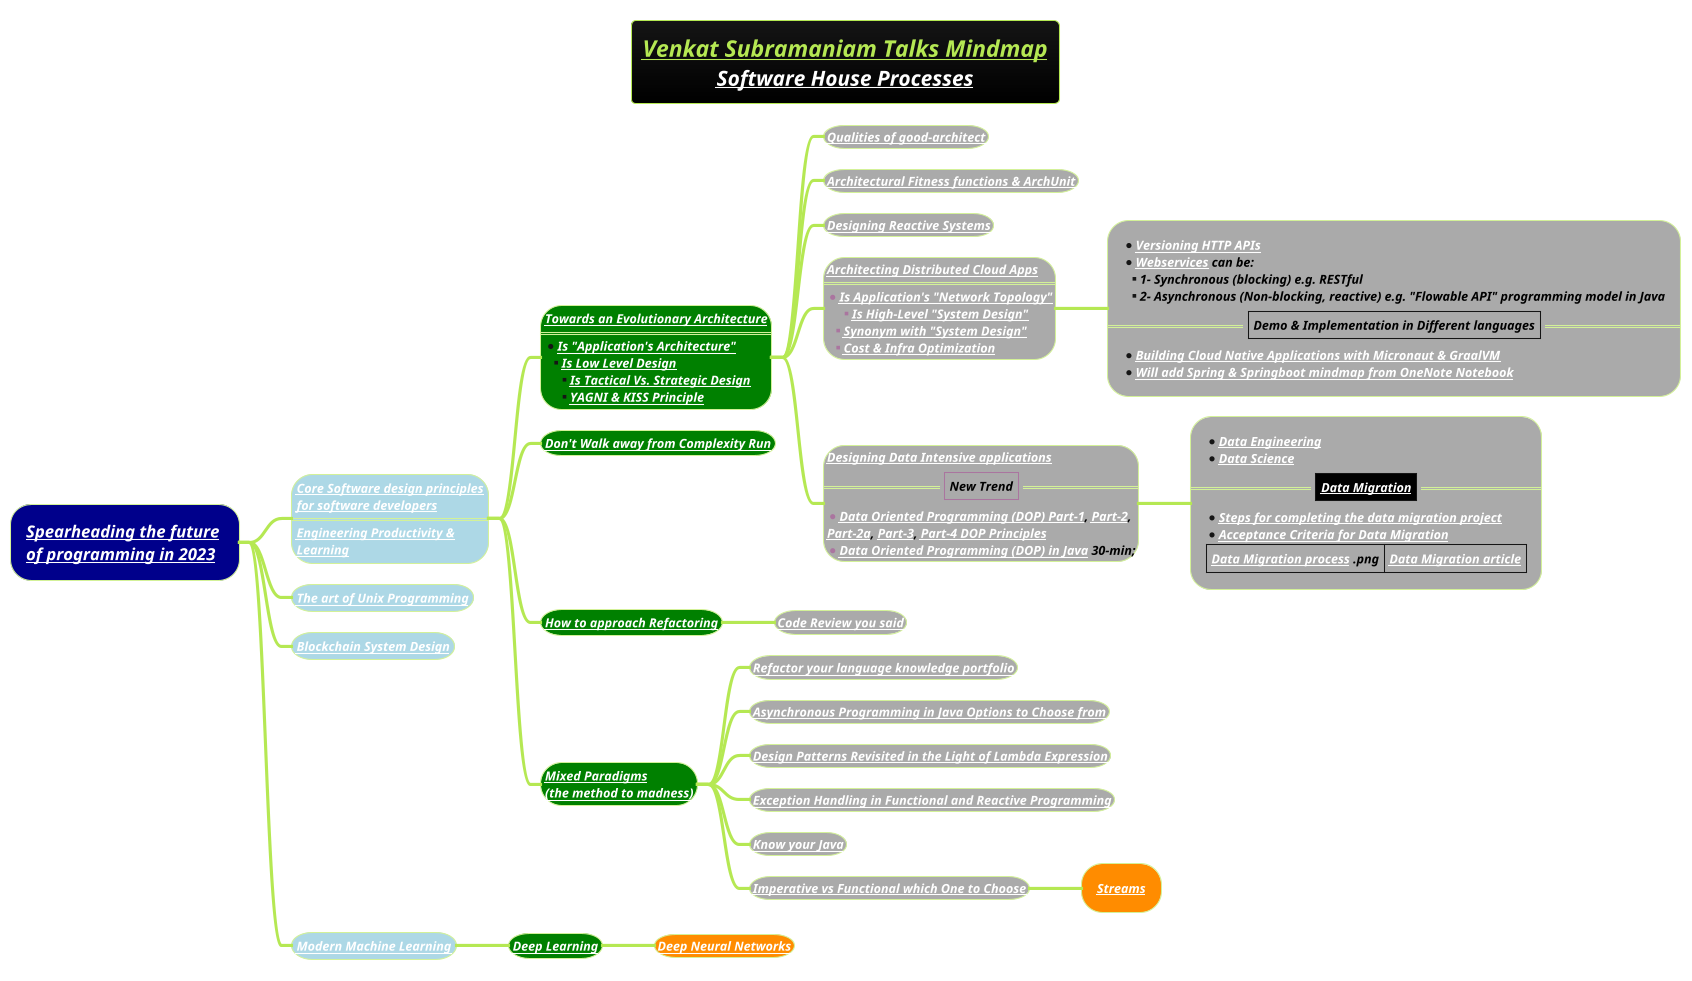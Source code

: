 @startmindmap
title =<i><b><u><size:18>Venkat Subramaniam Talks Mindmap \n<i>[[docs/1-business-analyst/client-management/software-house/Software-House-Processes.puml Software House Processes]]
!theme hacker

*[#darkblue] <i><color #black>[[docs/3-programming-languages/Venkat-Subramaniam/Spearheading-the-future-of-programming-2023.puml Spearheading the future]] \n<i><color #black>[[docs/3-programming-languages/Venkat-Subramaniam/Spearheading-the-future-of-programming-2023.puml of programming in 2023]]
**[#lightblue]:<color:white><i><size:12>[[docs/3-programming-languages/Venkat-Subramaniam/Core-Software-design-principles-for-software-developers.puml Core Software design principles]]
<color:white><i><size:12>[[docs/3-programming-languages/Venkat-Subramaniam/Core-Software-design-principles-for-software-developers.puml for software developers]]
====
<b><i><color #black><size:12>[[docs/3-programming-languages/Venkat-Subramaniam/Engineering-Productivity-and-Learning.puml Engineering Productivity &]]
<b><i><color #black><size:12>[[docs/3-programming-languages/Venkat-Subramaniam/Engineering-Productivity-and-Learning.puml Learning]];

***[#green]:<b><i><color #black><size:12>[[docs/3-programming-languages/Venkat-Subramaniam/Towards-an-Evolutionary-Architecture.puml Towards an Evolutionary Architecture]]
====
*<b><i><color #black><size:12>[[docs/3-programming-languages/Venkat-Subramaniam/images/img_149.png Is "Application's Architecture"]]
**<b><i><color #black><size:12>[[docs/3-programming-languages/Venkat-Subramaniam/Towards-an-Evolutionary-Architecture.puml Is Low Level Design]]
***<b><i><color #black><size:12>[[docs/3-programming-languages/Venkat-Subramaniam/Core-Software-design-principles-for-software-developers.puml Is Tactical Vs. Strategic Design]]
***<b><i><color #black><size:12>[[docs/3-programming-languages/Venkat-Subramaniam/Towards-an-Evolutionary-Architecture.puml YAGNI & KISS Principle]];

****[#a] <b><i><color #black><size:12>[[docs/3-programming-languages/Venkat-Subramaniam/Qualities-of-good-architect.puml Qualities of good-architect]]
****[#a] <b><i><color #black><size:12>[[docs/3-programming-languages/Venkat-Subramaniam/Qualities-of-good-architect.puml Architectural Fitness functions & ArchUnit]]
****[#a] <b><i><color #black><size:12>[[docs/3-programming-languages/Venkat-Subramaniam/Designing-Reactive-Systems.puml Designing Reactive Systems]]

****[#a]:<b><i><color #black><size:12>[[docs/3-programming-languages/Venkat-Subramaniam/Architecting-Distributed-Cloud-Apps.puml Architecting Distributed Cloud Apps]]
====
*<b><i><color #black><size:12>[[docs/3-programming-languages/Venkat-Subramaniam/images/img_149.png Is Application's "Network Topology"]]
***<b><i><color #black><size:12>[[docs/3-programming-languages/Venkat-Subramaniam/Architecting-Distributed-Cloud-Apps.puml Is High-Level "System Design"]]
**<b><i><color #black><size:12>[[docs/3-programming-languages/Venkat-Subramaniam/Architecting-Distributed-Cloud-Apps.puml Synonym with "System Design"]]
**<b><i><color #black><size:12>[[docs/3-programming-languages/Venkat-Subramaniam/Architecting-Distributed-Cloud-Apps.puml Cost & Infra Optimization]];

*****[#a]:*<b><i><color #black><size:12>[[docs/3-programming-languages/Venkat-Subramaniam/Architecting-Distributed-Cloud-Apps.puml Versioning HTTP APIs]]
*<b><i><color #black><size:12>[[docs/3-programming-languages/Venkat-Subramaniam/webservice.puml Webservices]] can be:
**<b><i><color #black><size:12>1- Synchronous (blocking) e.g. RESTful
**<b><i><color #black><size:12>2- Asynchronous (Non-blocking, reactive) e.g. "Flowable API" programming model in Java
==|<b><i><color #black><size:12>Demo & Implementation in Different languages|==
*<b><i><color #black><size:12>[[docs/3-programming-languages/Venkat-Subramaniam/Building-Cloud-Native-Applications-with-Micronaut-and-GraalVM.puml Building Cloud Native Applications with Micronaut & GraalVM]]
*<b><i><color #black><size:12>[[docs/3-programming-languages/Venkat-Subramaniam/Building-Cloud-Native-Applications-with-Micronaut-and-GraalVM.puml Will add Spring & Springboot mindmap from OneNote Notebook]];

****[#a]:<b><i><color #black><size:12>[[docs/books/1-books-backlog/DBMS/Designing-Data-Intensive-Applications.puml Designing Data Intensive applications]]
==|<b><i><color #black><size:12>New Trend|==
*<b><i><color #black><size:12>[[docs/3-programming-languages/Venkat-Subramaniam/images/img_605.png Data Oriented Programming (DOP) Part-1]], [[docs/3-programming-languages/Venkat-Subramaniam/images/img_609.png Part-2]],
<b><i><color #black><size:12>[[docs/3-programming-languages/Venkat-Subramaniam/images/img_590.png Part-2a]], [[docs/3-programming-languages/Venkat-Subramaniam/images/img_608.png Part-3]], [[docs/3-programming-languages/Venkat-Subramaniam/images/img_611.png Part-4 DOP Principles]]
*<b><i><color #black><size:12>[[https://www.youtube.com/watch?v=UQAw3pvZPCY&list=LL&index=13 Data Oriented Programming (DOP) in Java]] 30-min;;
*****[#a]:*<b><i><color #black><size:12>[[docs/AI-ML-DL-Data-Science-and-BigData/data-science/data-engineering/Data-Engineering.puml Data Engineering]]
*<b><i><color #black><size:12>[[docs/AI-ML-DL-Data-Science-and-BigData/data-science/Data-Science.puml Data Science]]
==|<#black><b><i><color #black><size:12>[[docs/AI-ML-DL-Data-Science-and-BigData/data-science/data-or-database-migration/Data-Migration.puml Data Migration]]|==
*<b><i><color #black><size:12>[[docs/AI-ML-DL-Data-Science-and-BigData/data-science/data-or-database-migration/steps-for-completing-the-data-migration-project.puml Steps for completing the data migration project]]
*<b><i><color #black><size:12>[[docs/AI-ML-DL-Data-Science-and-BigData/data-science/data-or-database-migration/Acceptance-Criteria-for-Data-Migration.puml Acceptance Criteria for Data Migration]]
|<b><i><color #black><size:12>[[docs/AI-ML-DL-Data-Science-and-BigData/data-science/data-or-database-migration/images/img_1.png Data Migration process]] .png|<b><i><color #black><size:12>[[https://corporatefinanceinstitute.com/resources/data-science/data-migration/ Data Migration article]]|;

***[#green] <b><i><color #black><size:12>[[docs/3-programming-languages/Venkat-Subramaniam/Do-not-Walk-Away-From-Complexity-Run.puml Don't Walk away from Complexity Run]]
***[#green] <b><i><color #black><size:12>[[docs/3-programming-languages/Venkat-Subramaniam/how-to-approach-refactoring.puml How to approach Refactoring]]
****[#a] <b><i><color #black><size:12>[[docs/3-programming-languages/Venkat-Subramaniam/Code-Review-you-said.puml Code Review you said]]
***[#green] <b><i><color #black><size:12>[[docs/3-programming-languages/Venkat-Subramaniam/mixed-paradigms-(the-method-to-madness).puml Mixed Paradigms]] \n<b><i><color #black><size:12>[[docs/3-programming-languages/Venkat-Subramaniam/mixed-paradigms-(the-method-to-madness).puml (the method to madness)]]
****[#a] <b><i><color #black><size:12>[[docs/3-programming-languages/Venkat-Subramaniam/Refactor-your-language-knowledge-portfolio-(we-are-what-we-can-code-in).puml Refactor your language knowledge portfolio]]
****[#a] <b><i><color #black><size:12>[[docs/3-programming-languages/Venkat-Subramaniam/Asynchronous-Programming-in-Java-Options-to-Choose-from.puml Asynchronous Programming in Java Options to Choose from]]
****[#a] <b><i><color #black><size:12>[[docs/3-programming-languages/Venkat-Subramaniam/Design-Patterns-revisited-in-the-Light-of-Lambda-Expression.puml Design Patterns Revisited in the Light of Lambda Expression]]
****[#a] <b><i><color #black><size:12>[[docs/3-programming-languages/Venkat-Subramaniam/Exception-Handling-in-Functional-and-Reactive-Programming.puml Exception Handling in Functional and Reactive Programming]]
****[#a] <b><i><color #black><size:12>[[docs/3-programming-languages/Venkat-Subramaniam/Know-your-java-venkat.puml Know your Java]]
****[#a] <b><i><color #black><size:12>[[docs/3-programming-languages/Venkat-Subramaniam/Imperative-vs-Functional-Which-one-to-Choose.puml Imperative vs Functional which One to Choose]]
*****[#darkorange] <b><i><color #black><size:12>[[docs/3-programming-languages/Venkat-Subramaniam/Streams.puml Streams]]

**[#lightblue] <color:white><i><size:12>[[docs/3-programming-languages/Venkat-Subramaniam/The-art-of-UNIX-Programming.puml The art of Unix Programming]]
**[#lightblue] <color:white><i><size:12>[[docs/blockchain/Blockchain-System-Design.puml Blockchain System Design]]

**[#lightblue] <b><i><color #black><size:12>[[docs/AI-ML-DL-Data-Science-and-BigData/machine-learning-ML/Modern-Machine-Learning.puml Modern Machine Learning]]
***[#green] <b><i><color #black><size:12>[[docs/AI-ML-DL-Data-Science-and-BigData/machine-learning-ML/3-deep-learning-DL/Deep-Learning.puml Deep Learning]]
****[#darkorange] <b><i><color #black><size:12>[[docs/AI-ML-DL-Data-Science-and-BigData/machine-learning-ML/3-deep-learning-DL/Neural-Network-Architecture.puml Deep Neural Networks]]

@endmindmap
